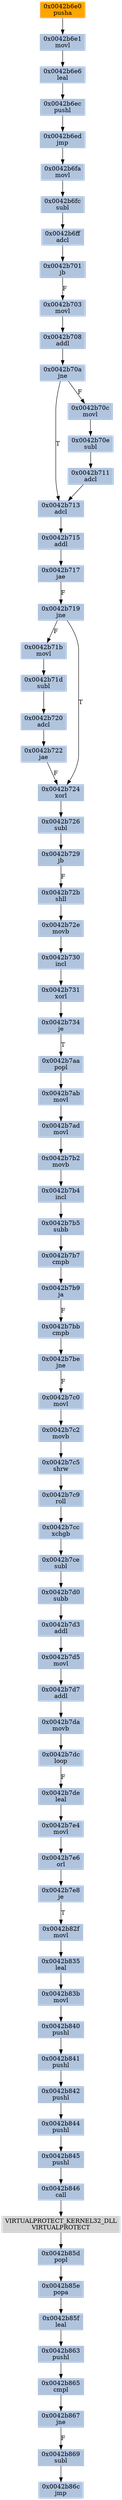 strict digraph G {
	graph [bgcolor=transparent,
		name=G
	];
	node [color=lightsteelblue,
		fillcolor=lightsteelblue,
		shape=rectangle,
		style=filled
	];
	"0x0042b70a"	[label="0x0042b70a
jne"];
	"0x0042b713"	[label="0x0042b713
adcl"];
	"0x0042b70a" -> "0x0042b713"	[color="#000000",
		label=T];
	"0x0042b70c"	[label="0x0042b70c
movl"];
	"0x0042b70a" -> "0x0042b70c"	[color="#000000",
		label=F];
	"0x0042b85e"	[label="0x0042b85e
popa"];
	"0x0042b85f"	[label="0x0042b85f
leal"];
	"0x0042b85e" -> "0x0042b85f"	[color="#000000"];
	"0x0042b6e6"	[label="0x0042b6e6
leal"];
	"0x0042b6ec"	[label="0x0042b6ec
pushl"];
	"0x0042b6e6" -> "0x0042b6ec"	[color="#000000"];
	"0x0042b7b9"	[label="0x0042b7b9
ja"];
	"0x0042b7bb"	[label="0x0042b7bb
cmpb"];
	"0x0042b7b9" -> "0x0042b7bb"	[color="#000000",
		label=F];
	"0x0042b85d"	[label="0x0042b85d
popl"];
	"0x0042b85d" -> "0x0042b85e"	[color="#000000"];
	"0x0042b844"	[label="0x0042b844
pushl"];
	"0x0042b845"	[label="0x0042b845
pushl"];
	"0x0042b844" -> "0x0042b845"	[color="#000000"];
	"0x0042b7e4"	[label="0x0042b7e4
movl"];
	"0x0042b7e6"	[label="0x0042b7e6
orl"];
	"0x0042b7e4" -> "0x0042b7e6"	[color="#000000"];
	"0x0042b7aa"	[label="0x0042b7aa
popl"];
	"0x0042b7ab"	[label="0x0042b7ab
movl"];
	"0x0042b7aa" -> "0x0042b7ab"	[color="#000000"];
	"0x0042b865"	[label="0x0042b865
cmpl"];
	"0x0042b867"	[label="0x0042b867
jne"];
	"0x0042b865" -> "0x0042b867"	[color="#000000"];
	"0x0042b734"	[label="0x0042b734
je"];
	"0x0042b734" -> "0x0042b7aa"	[color="#000000",
		label=T];
	"0x0042b730"	[label="0x0042b730
incl"];
	"0x0042b731"	[label="0x0042b731
xorl"];
	"0x0042b730" -> "0x0042b731"	[color="#000000"];
	"0x0042b7d5"	[label="0x0042b7d5
movl"];
	"0x0042b7d7"	[label="0x0042b7d7
addl"];
	"0x0042b7d5" -> "0x0042b7d7"	[color="#000000"];
	"0x0042b82f"	[label="0x0042b82f
movl"];
	"0x0042b835"	[label="0x0042b835
leal"];
	"0x0042b82f" -> "0x0042b835"	[color="#000000"];
	"0x0042b717"	[label="0x0042b717
jae"];
	"0x0042b719"	[label="0x0042b719
jne"];
	"0x0042b717" -> "0x0042b719"	[color="#000000",
		label=F];
	"0x0042b7b7"	[label="0x0042b7b7
cmpb"];
	"0x0042b7b7" -> "0x0042b7b9"	[color="#000000"];
	"0x0042b72b"	[label="0x0042b72b
shll"];
	"0x0042b72e"	[label="0x0042b72e
movb"];
	"0x0042b72b" -> "0x0042b72e"	[color="#000000"];
	"0x0042b726"	[label="0x0042b726
subl"];
	"0x0042b729"	[label="0x0042b729
jb"];
	"0x0042b726" -> "0x0042b729"	[color="#000000"];
	"0x0042b7be"	[label="0x0042b7be
jne"];
	"0x0042b7bb" -> "0x0042b7be"	[color="#000000"];
	"0x0042b846"	[label="0x0042b846
call"];
	VIRTUALPROTECT_KERNEL32_DLL	[color=lightgrey,
		fillcolor=lightgrey,
		label="VIRTUALPROTECT_KERNEL32_DLL
VIRTUALPROTECT"];
	"0x0042b846" -> VIRTUALPROTECT_KERNEL32_DLL	[color="#000000"];
	"0x0042b7ad"	[label="0x0042b7ad
movl"];
	"0x0042b7b2"	[label="0x0042b7b2
movb"];
	"0x0042b7ad" -> "0x0042b7b2"	[color="#000000"];
	"0x0042b729" -> "0x0042b72b"	[color="#000000",
		label=F];
	"0x0042b83b"	[label="0x0042b83b
movl"];
	"0x0042b840"	[label="0x0042b840
pushl"];
	"0x0042b83b" -> "0x0042b840"	[color="#000000"];
	"0x0042b7da"	[label="0x0042b7da
movb"];
	"0x0042b7dc"	[label="0x0042b7dc
loop"];
	"0x0042b7da" -> "0x0042b7dc"	[color="#000000"];
	"0x0042b71b"	[label="0x0042b71b
movl"];
	"0x0042b71d"	[label="0x0042b71d
subl"];
	"0x0042b71b" -> "0x0042b71d"	[color="#000000"];
	"0x0042b7ab" -> "0x0042b7ad"	[color="#000000"];
	"0x0042b6ff"	[label="0x0042b6ff
adcl"];
	"0x0042b701"	[label="0x0042b701
jb"];
	"0x0042b6ff" -> "0x0042b701"	[color="#000000"];
	"0x0042b6fc"	[label="0x0042b6fc
subl"];
	"0x0042b6fc" -> "0x0042b6ff"	[color="#000000"];
	"0x0042b845" -> "0x0042b846"	[color="#000000"];
	"0x0042b7d0"	[label="0x0042b7d0
subb"];
	"0x0042b7d3"	[label="0x0042b7d3
addl"];
	"0x0042b7d0" -> "0x0042b7d3"	[color="#000000"];
	"0x0042b711"	[label="0x0042b711
adcl"];
	"0x0042b711" -> "0x0042b713"	[color="#000000"];
	"0x0042b703"	[label="0x0042b703
movl"];
	"0x0042b708"	[label="0x0042b708
addl"];
	"0x0042b703" -> "0x0042b708"	[color="#000000"];
	"0x0042b701" -> "0x0042b703"	[color="#000000",
		label=F];
	"0x0042b7de"	[label="0x0042b7de
leal"];
	"0x0042b7de" -> "0x0042b7e4"	[color="#000000"];
	"0x0042b869"	[label="0x0042b869
subl"];
	"0x0042b86c"	[label="0x0042b86c
jmp"];
	"0x0042b869" -> "0x0042b86c"	[color="#000000"];
	"0x0042b841"	[label="0x0042b841
pushl"];
	"0x0042b840" -> "0x0042b841"	[color="#000000"];
	"0x0042b719" -> "0x0042b71b"	[color="#000000",
		label=F];
	"0x0042b724"	[label="0x0042b724
xorl"];
	"0x0042b719" -> "0x0042b724"	[color="#000000",
		label=T];
	"0x0042b720"	[label="0x0042b720
adcl"];
	"0x0042b71d" -> "0x0042b720"	[color="#000000"];
	"0x0042b842"	[label="0x0042b842
pushl"];
	"0x0042b842" -> "0x0042b844"	[color="#000000"];
	"0x0042b6fa"	[label="0x0042b6fa
movl"];
	"0x0042b6fa" -> "0x0042b6fc"	[color="#000000"];
	"0x0042b7e8"	[label="0x0042b7e8
je"];
	"0x0042b7e6" -> "0x0042b7e8"	[color="#000000"];
	"0x0042b841" -> "0x0042b842"	[color="#000000"];
	"0x0042b70e"	[label="0x0042b70e
subl"];
	"0x0042b70e" -> "0x0042b711"	[color="#000000"];
	"0x0042b6ed"	[label="0x0042b6ed
jmp"];
	"0x0042b6ed" -> "0x0042b6fa"	[color="#000000"];
	"0x0042b724" -> "0x0042b726"	[color="#000000"];
	"0x0042b863"	[label="0x0042b863
pushl"];
	"0x0042b85f" -> "0x0042b863"	[color="#000000"];
	VIRTUALPROTECT_KERNEL32_DLL -> "0x0042b85d"	[color="#000000"];
	"0x0042b6e1"	[label="0x0042b6e1
movl"];
	"0x0042b6e1" -> "0x0042b6e6"	[color="#000000"];
	"0x0042b731" -> "0x0042b734"	[color="#000000"];
	"0x0042b708" -> "0x0042b70a"	[color="#000000"];
	"0x0042b715"	[label="0x0042b715
addl"];
	"0x0042b713" -> "0x0042b715"	[color="#000000"];
	"0x0042b7b5"	[label="0x0042b7b5
subb"];
	"0x0042b7b5" -> "0x0042b7b7"	[color="#000000"];
	"0x0042b722"	[label="0x0042b722
jae"];
	"0x0042b722" -> "0x0042b724"	[color="#000000",
		label=F];
	"0x0042b863" -> "0x0042b865"	[color="#000000"];
	"0x0042b7ce"	[label="0x0042b7ce
subl"];
	"0x0042b7ce" -> "0x0042b7d0"	[color="#000000"];
	"0x0042b6e0"	[color=lightgrey,
		fillcolor=orange,
		label="0x0042b6e0
pusha"];
	"0x0042b6e0" -> "0x0042b6e1"	[color="#000000"];
	"0x0042b720" -> "0x0042b722"	[color="#000000"];
	"0x0042b7e8" -> "0x0042b82f"	[color="#000000",
		label=T];
	"0x0042b7cc"	[label="0x0042b7cc
xchgb"];
	"0x0042b7cc" -> "0x0042b7ce"	[color="#000000"];
	"0x0042b7c2"	[label="0x0042b7c2
movb"];
	"0x0042b7c5"	[label="0x0042b7c5
shrw"];
	"0x0042b7c2" -> "0x0042b7c5"	[color="#000000"];
	"0x0042b7c0"	[label="0x0042b7c0
movl"];
	"0x0042b7c0" -> "0x0042b7c2"	[color="#000000"];
	"0x0042b70c" -> "0x0042b70e"	[color="#000000"];
	"0x0042b7c9"	[label="0x0042b7c9
roll"];
	"0x0042b7c5" -> "0x0042b7c9"	[color="#000000"];
	"0x0042b7c9" -> "0x0042b7cc"	[color="#000000"];
	"0x0042b6ec" -> "0x0042b6ed"	[color="#000000"];
	"0x0042b7b4"	[label="0x0042b7b4
incl"];
	"0x0042b7b4" -> "0x0042b7b5"	[color="#000000"];
	"0x0042b7d7" -> "0x0042b7da"	[color="#000000"];
	"0x0042b7dc" -> "0x0042b7de"	[color="#000000",
		label=F];
	"0x0042b72e" -> "0x0042b730"	[color="#000000"];
	"0x0042b7b2" -> "0x0042b7b4"	[color="#000000"];
	"0x0042b835" -> "0x0042b83b"	[color="#000000"];
	"0x0042b715" -> "0x0042b717"	[color="#000000"];
	"0x0042b7d3" -> "0x0042b7d5"	[color="#000000"];
	"0x0042b867" -> "0x0042b869"	[color="#000000",
		label=F];
	"0x0042b7be" -> "0x0042b7c0"	[color="#000000",
		label=F];
}
